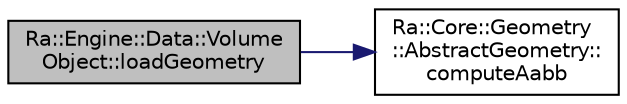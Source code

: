 digraph "Ra::Engine::Data::VolumeObject::loadGeometry"
{
 // INTERACTIVE_SVG=YES
 // LATEX_PDF_SIZE
  edge [fontname="Helvetica",fontsize="10",labelfontname="Helvetica",labelfontsize="10"];
  node [fontname="Helvetica",fontsize="10",shape=record];
  rankdir="LR";
  Node1 [label="Ra::Engine::Data::Volume\lObject::loadGeometry",height=0.2,width=0.4,color="black", fillcolor="grey75", style="filled", fontcolor="black",tooltip="Use the given volume for display."];
  Node1 -> Node2 [color="midnightblue",fontsize="10",style="solid",fontname="Helvetica"];
  Node2 [label="Ra::Core::Geometry\l::AbstractGeometry::\lcomputeAabb",height=0.2,width=0.4,color="black", fillcolor="white", style="filled",URL="$structRa_1_1Core_1_1Geometry_1_1AbstractGeometry.html#a11061b6def49014daf70728b389398f5",tooltip="Compute bounding box."];
}
